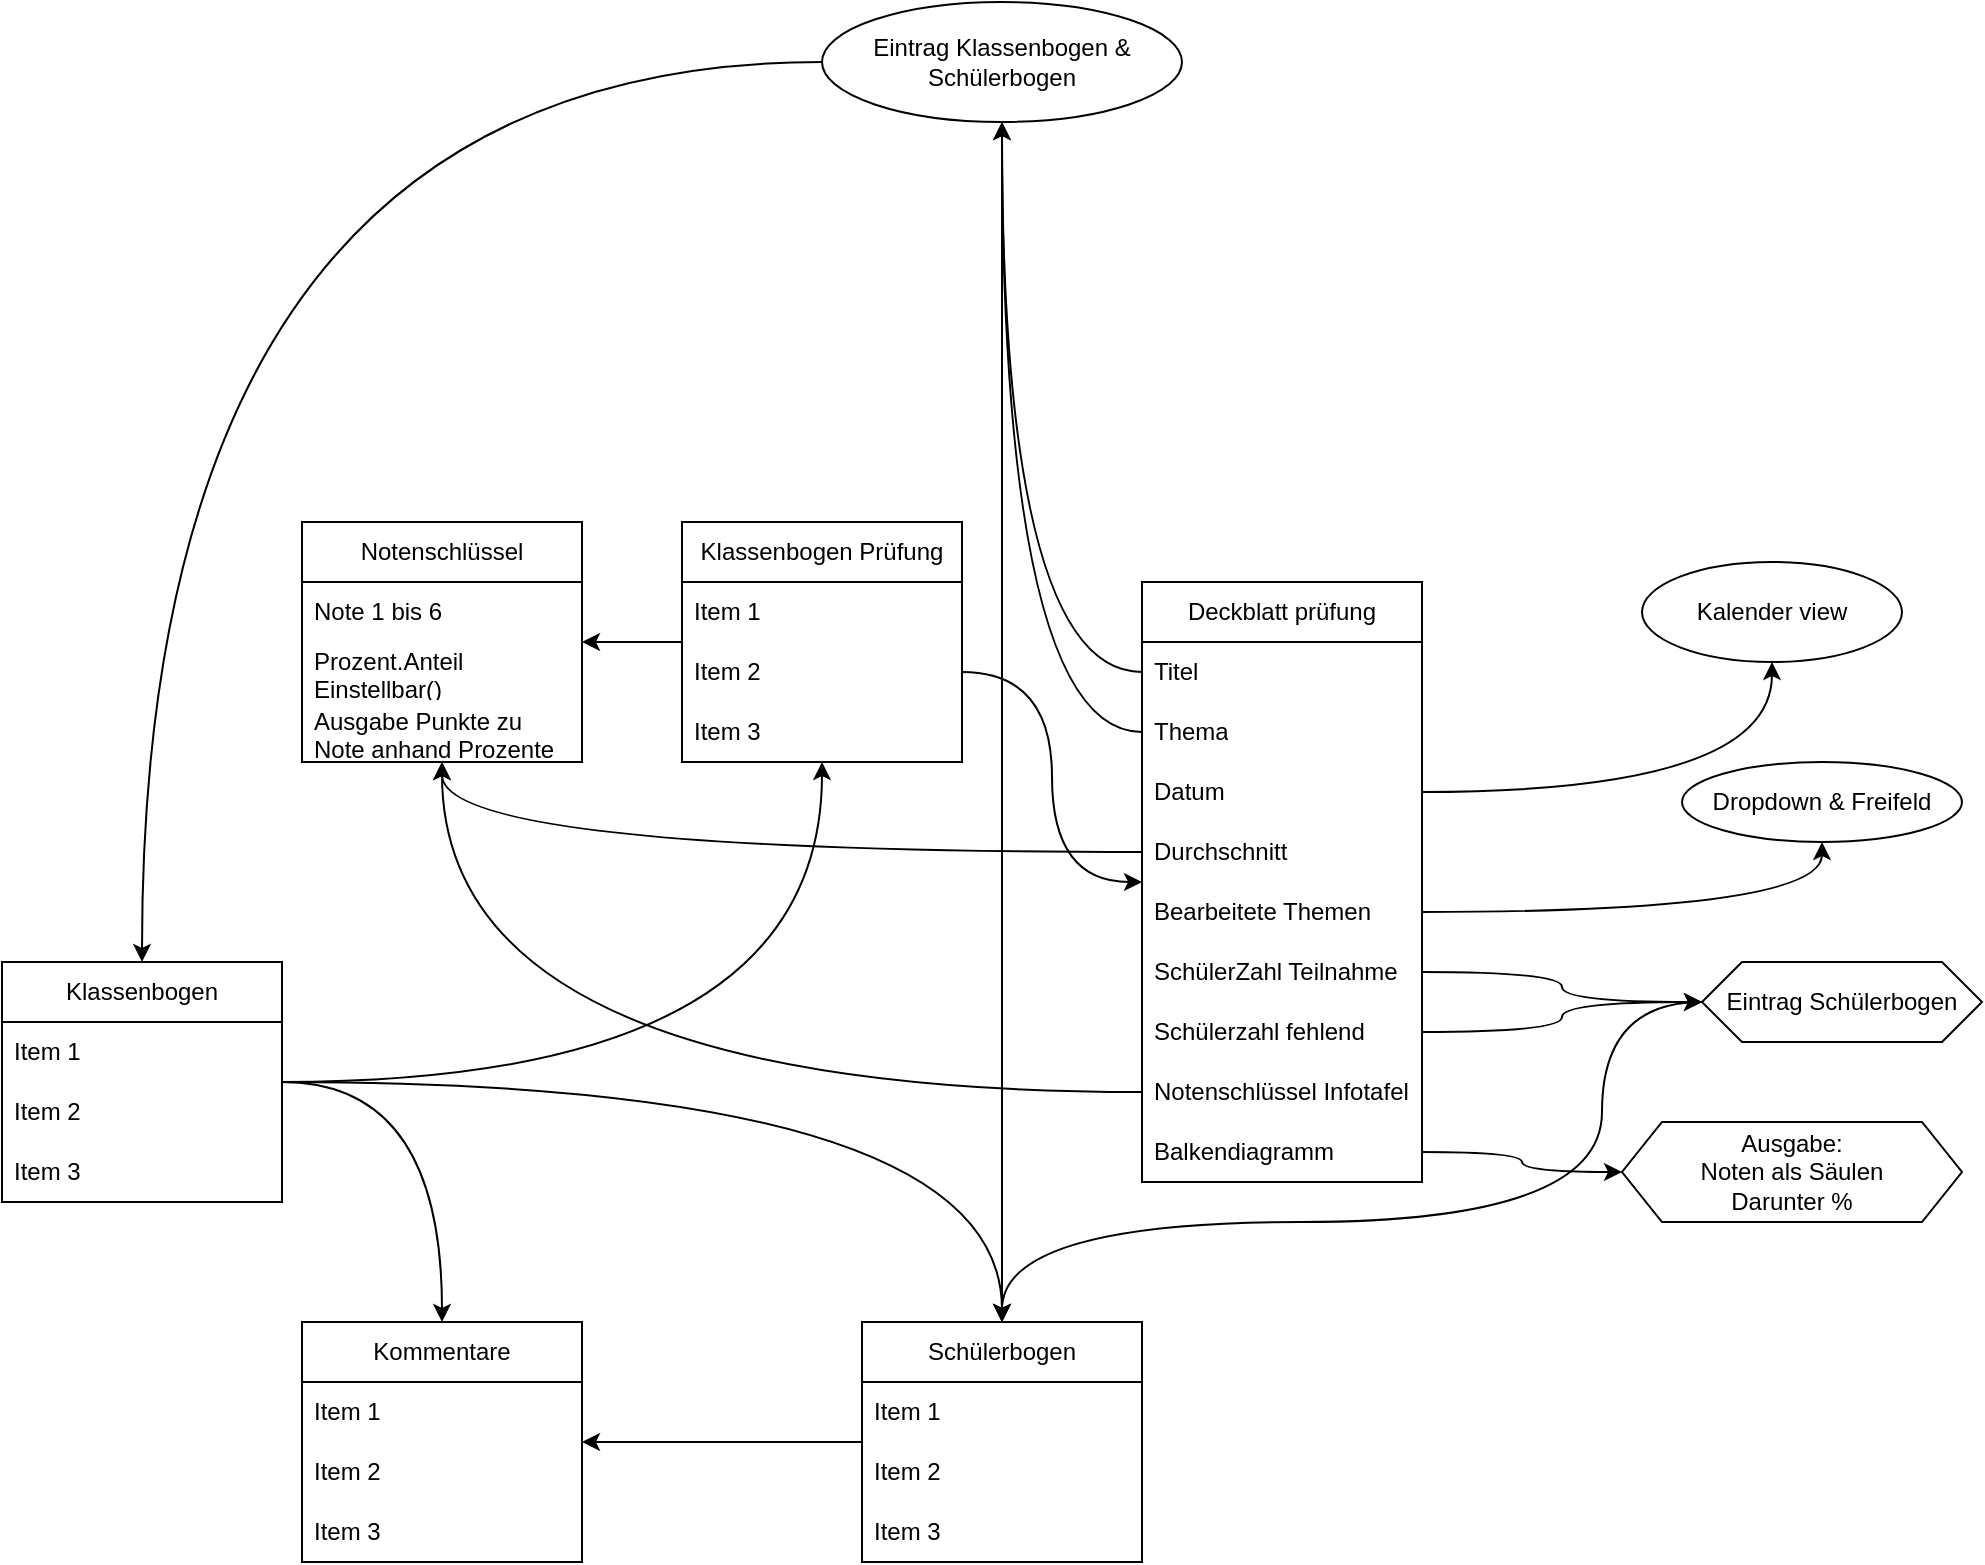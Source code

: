 <mxfile version="21.6.5" type="device">
  <diagram name="Page-1" id="Lhjxjn11m8dIXPZWsh54">
    <mxGraphModel dx="1418" dy="1989" grid="1" gridSize="10" guides="1" tooltips="1" connect="1" arrows="1" fold="1" page="1" pageScale="1" pageWidth="827" pageHeight="1169" math="0" shadow="0">
      <root>
        <mxCell id="0" />
        <mxCell id="1" parent="0" />
        <mxCell id="9q1W04NDtrOZ9_5XP6an-7" value="Deckblatt prüfung" style="swimlane;fontStyle=0;childLayout=stackLayout;horizontal=1;startSize=30;horizontalStack=0;resizeParent=1;resizeParentMax=0;resizeLast=0;collapsible=1;marginBottom=0;whiteSpace=wrap;html=1;" parent="1" vertex="1">
          <mxGeometry x="570" y="140" width="140" height="300" as="geometry">
            <mxRectangle x="470" y="50" width="130" height="30" as="alternateBounds" />
          </mxGeometry>
        </mxCell>
        <mxCell id="9q1W04NDtrOZ9_5XP6an-8" value="Titel" style="text;strokeColor=none;fillColor=none;align=left;verticalAlign=middle;spacingLeft=4;spacingRight=4;overflow=hidden;points=[[0,0.5],[1,0.5]];portConstraint=eastwest;rotatable=0;whiteSpace=wrap;html=1;" parent="9q1W04NDtrOZ9_5XP6an-7" vertex="1">
          <mxGeometry y="30" width="140" height="30" as="geometry" />
        </mxCell>
        <mxCell id="9q1W04NDtrOZ9_5XP6an-9" value="Thema" style="text;strokeColor=none;fillColor=none;align=left;verticalAlign=middle;spacingLeft=4;spacingRight=4;overflow=hidden;points=[[0,0.5],[1,0.5]];portConstraint=eastwest;rotatable=0;whiteSpace=wrap;html=1;" parent="9q1W04NDtrOZ9_5XP6an-7" vertex="1">
          <mxGeometry y="60" width="140" height="30" as="geometry" />
        </mxCell>
        <mxCell id="9q1W04NDtrOZ9_5XP6an-10" value="Datum" style="text;strokeColor=none;fillColor=none;align=left;verticalAlign=middle;spacingLeft=4;spacingRight=4;overflow=hidden;points=[[0,0.5],[1,0.5]];portConstraint=eastwest;rotatable=0;whiteSpace=wrap;html=1;" parent="9q1W04NDtrOZ9_5XP6an-7" vertex="1">
          <mxGeometry y="90" width="140" height="30" as="geometry" />
        </mxCell>
        <mxCell id="9q1W04NDtrOZ9_5XP6an-64" value="Durchschnitt" style="text;strokeColor=none;fillColor=none;align=left;verticalAlign=middle;spacingLeft=4;spacingRight=4;overflow=hidden;points=[[0,0.5],[1,0.5]];portConstraint=eastwest;rotatable=0;whiteSpace=wrap;html=1;" parent="9q1W04NDtrOZ9_5XP6an-7" vertex="1">
          <mxGeometry y="120" width="140" height="30" as="geometry" />
        </mxCell>
        <mxCell id="9q1W04NDtrOZ9_5XP6an-39" value="Bearbeitete Themen" style="text;strokeColor=none;fillColor=none;align=left;verticalAlign=middle;spacingLeft=4;spacingRight=4;overflow=hidden;points=[[0,0.5],[1,0.5]];portConstraint=eastwest;rotatable=0;whiteSpace=wrap;html=1;" parent="9q1W04NDtrOZ9_5XP6an-7" vertex="1">
          <mxGeometry y="150" width="140" height="30" as="geometry" />
        </mxCell>
        <mxCell id="9q1W04NDtrOZ9_5XP6an-40" value="SchülerZahl Teilnahme" style="text;strokeColor=none;fillColor=none;align=left;verticalAlign=middle;spacingLeft=4;spacingRight=4;overflow=hidden;points=[[0,0.5],[1,0.5]];portConstraint=eastwest;rotatable=0;whiteSpace=wrap;html=1;" parent="9q1W04NDtrOZ9_5XP6an-7" vertex="1">
          <mxGeometry y="180" width="140" height="30" as="geometry" />
        </mxCell>
        <mxCell id="9q1W04NDtrOZ9_5XP6an-41" value="Schülerzahl fehlend" style="text;strokeColor=none;fillColor=none;align=left;verticalAlign=middle;spacingLeft=4;spacingRight=4;overflow=hidden;points=[[0,0.5],[1,0.5]];portConstraint=eastwest;rotatable=0;whiteSpace=wrap;html=1;" parent="9q1W04NDtrOZ9_5XP6an-7" vertex="1">
          <mxGeometry y="210" width="140" height="30" as="geometry" />
        </mxCell>
        <mxCell id="9q1W04NDtrOZ9_5XP6an-42" value="Notenschlüssel Infotafel" style="text;strokeColor=none;fillColor=none;align=left;verticalAlign=middle;spacingLeft=4;spacingRight=4;overflow=hidden;points=[[0,0.5],[1,0.5]];portConstraint=eastwest;rotatable=0;whiteSpace=wrap;html=1;" parent="9q1W04NDtrOZ9_5XP6an-7" vertex="1">
          <mxGeometry y="240" width="140" height="30" as="geometry" />
        </mxCell>
        <mxCell id="9q1W04NDtrOZ9_5XP6an-43" value="Balkendiagramm" style="text;strokeColor=none;fillColor=none;align=left;verticalAlign=middle;spacingLeft=4;spacingRight=4;overflow=hidden;points=[[0,0.5],[1,0.5]];portConstraint=eastwest;rotatable=0;whiteSpace=wrap;html=1;" parent="9q1W04NDtrOZ9_5XP6an-7" vertex="1">
          <mxGeometry y="270" width="140" height="30" as="geometry" />
        </mxCell>
        <mxCell id="9q1W04NDtrOZ9_5XP6an-37" value="" style="edgeStyle=orthogonalEdgeStyle;curved=1;rounded=0;orthogonalLoop=1;jettySize=auto;html=1;" parent="1" source="9q1W04NDtrOZ9_5XP6an-11" target="9q1W04NDtrOZ9_5XP6an-23" edge="1">
          <mxGeometry relative="1" as="geometry" />
        </mxCell>
        <mxCell id="9q1W04NDtrOZ9_5XP6an-11" value="Schülerbogen" style="swimlane;fontStyle=0;childLayout=stackLayout;horizontal=1;startSize=30;horizontalStack=0;resizeParent=1;resizeParentMax=0;resizeLast=0;collapsible=1;marginBottom=0;whiteSpace=wrap;html=1;" parent="1" vertex="1">
          <mxGeometry x="430" y="510" width="140" height="120" as="geometry" />
        </mxCell>
        <mxCell id="9q1W04NDtrOZ9_5XP6an-12" value="Item 1" style="text;strokeColor=none;fillColor=none;align=left;verticalAlign=middle;spacingLeft=4;spacingRight=4;overflow=hidden;points=[[0,0.5],[1,0.5]];portConstraint=eastwest;rotatable=0;whiteSpace=wrap;html=1;" parent="9q1W04NDtrOZ9_5XP6an-11" vertex="1">
          <mxGeometry y="30" width="140" height="30" as="geometry" />
        </mxCell>
        <mxCell id="9q1W04NDtrOZ9_5XP6an-13" value="Item 2" style="text;strokeColor=none;fillColor=none;align=left;verticalAlign=middle;spacingLeft=4;spacingRight=4;overflow=hidden;points=[[0,0.5],[1,0.5]];portConstraint=eastwest;rotatable=0;whiteSpace=wrap;html=1;" parent="9q1W04NDtrOZ9_5XP6an-11" vertex="1">
          <mxGeometry y="60" width="140" height="30" as="geometry" />
        </mxCell>
        <mxCell id="9q1W04NDtrOZ9_5XP6an-14" value="Item 3" style="text;strokeColor=none;fillColor=none;align=left;verticalAlign=middle;spacingLeft=4;spacingRight=4;overflow=hidden;points=[[0,0.5],[1,0.5]];portConstraint=eastwest;rotatable=0;whiteSpace=wrap;html=1;" parent="9q1W04NDtrOZ9_5XP6an-11" vertex="1">
          <mxGeometry y="90" width="140" height="30" as="geometry" />
        </mxCell>
        <mxCell id="9q1W04NDtrOZ9_5XP6an-33" value="" style="edgeStyle=orthogonalEdgeStyle;curved=1;rounded=0;orthogonalLoop=1;jettySize=auto;html=1;" parent="1" source="9q1W04NDtrOZ9_5XP6an-15" target="9q1W04NDtrOZ9_5XP6an-11" edge="1">
          <mxGeometry relative="1" as="geometry" />
        </mxCell>
        <mxCell id="9q1W04NDtrOZ9_5XP6an-34" value="" style="edgeStyle=orthogonalEdgeStyle;curved=1;rounded=0;orthogonalLoop=1;jettySize=auto;html=1;" parent="1" source="9q1W04NDtrOZ9_5XP6an-15" target="9q1W04NDtrOZ9_5XP6an-27" edge="1">
          <mxGeometry relative="1" as="geometry" />
        </mxCell>
        <mxCell id="9q1W04NDtrOZ9_5XP6an-36" value="" style="edgeStyle=orthogonalEdgeStyle;curved=1;rounded=0;orthogonalLoop=1;jettySize=auto;html=1;" parent="1" source="9q1W04NDtrOZ9_5XP6an-15" target="9q1W04NDtrOZ9_5XP6an-23" edge="1">
          <mxGeometry relative="1" as="geometry" />
        </mxCell>
        <mxCell id="9q1W04NDtrOZ9_5XP6an-15" value="Klassenbogen" style="swimlane;fontStyle=0;childLayout=stackLayout;horizontal=1;startSize=30;horizontalStack=0;resizeParent=1;resizeParentMax=0;resizeLast=0;collapsible=1;marginBottom=0;whiteSpace=wrap;html=1;" parent="1" vertex="1">
          <mxGeometry y="330" width="140" height="120" as="geometry" />
        </mxCell>
        <mxCell id="9q1W04NDtrOZ9_5XP6an-16" value="Item 1" style="text;strokeColor=none;fillColor=none;align=left;verticalAlign=middle;spacingLeft=4;spacingRight=4;overflow=hidden;points=[[0,0.5],[1,0.5]];portConstraint=eastwest;rotatable=0;whiteSpace=wrap;html=1;" parent="9q1W04NDtrOZ9_5XP6an-15" vertex="1">
          <mxGeometry y="30" width="140" height="30" as="geometry" />
        </mxCell>
        <mxCell id="9q1W04NDtrOZ9_5XP6an-17" value="Item 2" style="text;strokeColor=none;fillColor=none;align=left;verticalAlign=middle;spacingLeft=4;spacingRight=4;overflow=hidden;points=[[0,0.5],[1,0.5]];portConstraint=eastwest;rotatable=0;whiteSpace=wrap;html=1;" parent="9q1W04NDtrOZ9_5XP6an-15" vertex="1">
          <mxGeometry y="60" width="140" height="30" as="geometry" />
        </mxCell>
        <mxCell id="9q1W04NDtrOZ9_5XP6an-18" value="Item 3" style="text;strokeColor=none;fillColor=none;align=left;verticalAlign=middle;spacingLeft=4;spacingRight=4;overflow=hidden;points=[[0,0.5],[1,0.5]];portConstraint=eastwest;rotatable=0;whiteSpace=wrap;html=1;" parent="9q1W04NDtrOZ9_5XP6an-15" vertex="1">
          <mxGeometry y="90" width="140" height="30" as="geometry" />
        </mxCell>
        <mxCell id="9q1W04NDtrOZ9_5XP6an-19" value="Notenschlüssel" style="swimlane;fontStyle=0;childLayout=stackLayout;horizontal=1;startSize=30;horizontalStack=0;resizeParent=1;resizeParentMax=0;resizeLast=0;collapsible=1;marginBottom=0;whiteSpace=wrap;html=1;" parent="1" vertex="1">
          <mxGeometry x="150" y="110" width="140" height="120" as="geometry" />
        </mxCell>
        <mxCell id="9q1W04NDtrOZ9_5XP6an-20" value="Note 1 bis 6" style="text;strokeColor=none;fillColor=none;align=left;verticalAlign=middle;spacingLeft=4;spacingRight=4;overflow=hidden;points=[[0,0.5],[1,0.5]];portConstraint=eastwest;rotatable=0;whiteSpace=wrap;html=1;" parent="9q1W04NDtrOZ9_5XP6an-19" vertex="1">
          <mxGeometry y="30" width="140" height="30" as="geometry" />
        </mxCell>
        <mxCell id="9q1W04NDtrOZ9_5XP6an-21" value="Prozent.Anteil Einstellbar()" style="text;strokeColor=none;fillColor=none;align=left;verticalAlign=middle;spacingLeft=4;spacingRight=4;overflow=hidden;points=[[0,0.5],[1,0.5]];portConstraint=eastwest;rotatable=0;whiteSpace=wrap;html=1;" parent="9q1W04NDtrOZ9_5XP6an-19" vertex="1">
          <mxGeometry y="60" width="140" height="30" as="geometry" />
        </mxCell>
        <mxCell id="9q1W04NDtrOZ9_5XP6an-22" value="Ausgabe Punkte zu Note anhand Prozente" style="text;strokeColor=none;fillColor=none;align=left;verticalAlign=middle;spacingLeft=4;spacingRight=4;overflow=hidden;points=[[0,0.5],[1,0.5]];portConstraint=eastwest;rotatable=0;whiteSpace=wrap;html=1;" parent="9q1W04NDtrOZ9_5XP6an-19" vertex="1">
          <mxGeometry y="90" width="140" height="30" as="geometry" />
        </mxCell>
        <mxCell id="9q1W04NDtrOZ9_5XP6an-23" value="Kommentare" style="swimlane;fontStyle=0;childLayout=stackLayout;horizontal=1;startSize=30;horizontalStack=0;resizeParent=1;resizeParentMax=0;resizeLast=0;collapsible=1;marginBottom=0;whiteSpace=wrap;html=1;" parent="1" vertex="1">
          <mxGeometry x="150" y="510" width="140" height="120" as="geometry" />
        </mxCell>
        <mxCell id="9q1W04NDtrOZ9_5XP6an-24" value="Item 1" style="text;strokeColor=none;fillColor=none;align=left;verticalAlign=middle;spacingLeft=4;spacingRight=4;overflow=hidden;points=[[0,0.5],[1,0.5]];portConstraint=eastwest;rotatable=0;whiteSpace=wrap;html=1;" parent="9q1W04NDtrOZ9_5XP6an-23" vertex="1">
          <mxGeometry y="30" width="140" height="30" as="geometry" />
        </mxCell>
        <mxCell id="9q1W04NDtrOZ9_5XP6an-25" value="Item 2" style="text;strokeColor=none;fillColor=none;align=left;verticalAlign=middle;spacingLeft=4;spacingRight=4;overflow=hidden;points=[[0,0.5],[1,0.5]];portConstraint=eastwest;rotatable=0;whiteSpace=wrap;html=1;" parent="9q1W04NDtrOZ9_5XP6an-23" vertex="1">
          <mxGeometry y="60" width="140" height="30" as="geometry" />
        </mxCell>
        <mxCell id="9q1W04NDtrOZ9_5XP6an-26" value="Item 3" style="text;strokeColor=none;fillColor=none;align=left;verticalAlign=middle;spacingLeft=4;spacingRight=4;overflow=hidden;points=[[0,0.5],[1,0.5]];portConstraint=eastwest;rotatable=0;whiteSpace=wrap;html=1;" parent="9q1W04NDtrOZ9_5XP6an-23" vertex="1">
          <mxGeometry y="90" width="140" height="30" as="geometry" />
        </mxCell>
        <mxCell id="9q1W04NDtrOZ9_5XP6an-38" value="" style="edgeStyle=orthogonalEdgeStyle;curved=1;rounded=0;orthogonalLoop=1;jettySize=auto;html=1;" parent="1" source="9q1W04NDtrOZ9_5XP6an-27" target="9q1W04NDtrOZ9_5XP6an-19" edge="1">
          <mxGeometry x="-0.259" y="30" relative="1" as="geometry">
            <mxPoint as="offset" />
          </mxGeometry>
        </mxCell>
        <mxCell id="9q1W04NDtrOZ9_5XP6an-27" value="Klassenbogen Prüfung" style="swimlane;fontStyle=0;childLayout=stackLayout;horizontal=1;startSize=30;horizontalStack=0;resizeParent=1;resizeParentMax=0;resizeLast=0;collapsible=1;marginBottom=0;whiteSpace=wrap;html=1;" parent="1" vertex="1">
          <mxGeometry x="340" y="110" width="140" height="120" as="geometry" />
        </mxCell>
        <mxCell id="9q1W04NDtrOZ9_5XP6an-28" value="Item 1" style="text;strokeColor=none;fillColor=none;align=left;verticalAlign=middle;spacingLeft=4;spacingRight=4;overflow=hidden;points=[[0,0.5],[1,0.5]];portConstraint=eastwest;rotatable=0;whiteSpace=wrap;html=1;" parent="9q1W04NDtrOZ9_5XP6an-27" vertex="1">
          <mxGeometry y="30" width="140" height="30" as="geometry" />
        </mxCell>
        <mxCell id="9q1W04NDtrOZ9_5XP6an-29" value="Item 2" style="text;strokeColor=none;fillColor=none;align=left;verticalAlign=middle;spacingLeft=4;spacingRight=4;overflow=hidden;points=[[0,0.5],[1,0.5]];portConstraint=eastwest;rotatable=0;whiteSpace=wrap;html=1;" parent="9q1W04NDtrOZ9_5XP6an-27" vertex="1">
          <mxGeometry y="60" width="140" height="30" as="geometry" />
        </mxCell>
        <mxCell id="9q1W04NDtrOZ9_5XP6an-30" value="Item 3" style="text;strokeColor=none;fillColor=none;align=left;verticalAlign=middle;spacingLeft=4;spacingRight=4;overflow=hidden;points=[[0,0.5],[1,0.5]];portConstraint=eastwest;rotatable=0;whiteSpace=wrap;html=1;" parent="9q1W04NDtrOZ9_5XP6an-27" vertex="1">
          <mxGeometry y="90" width="140" height="30" as="geometry" />
        </mxCell>
        <mxCell id="9q1W04NDtrOZ9_5XP6an-32" value="" style="edgeStyle=orthogonalEdgeStyle;curved=1;rounded=0;orthogonalLoop=1;jettySize=auto;html=1;" parent="1" source="9q1W04NDtrOZ9_5XP6an-29" target="9q1W04NDtrOZ9_5XP6an-7" edge="1">
          <mxGeometry relative="1" as="geometry" />
        </mxCell>
        <mxCell id="9q1W04NDtrOZ9_5XP6an-46" value="" style="edgeStyle=orthogonalEdgeStyle;curved=1;rounded=0;orthogonalLoop=1;jettySize=auto;html=1;" parent="1" source="9q1W04NDtrOZ9_5XP6an-42" target="9q1W04NDtrOZ9_5XP6an-19" edge="1">
          <mxGeometry x="0.002" relative="1" as="geometry">
            <mxPoint as="offset" />
          </mxGeometry>
        </mxCell>
        <mxCell id="9q1W04NDtrOZ9_5XP6an-47" value="Ausgabe:&lt;br&gt;Noten als Säulen&lt;br&gt;Darunter %" style="shape=hexagon;perimeter=hexagonPerimeter2;whiteSpace=wrap;html=1;fixedSize=1;" parent="1" vertex="1">
          <mxGeometry x="810" y="410" width="170" height="50" as="geometry" />
        </mxCell>
        <mxCell id="9q1W04NDtrOZ9_5XP6an-48" style="edgeStyle=orthogonalEdgeStyle;curved=1;rounded=0;orthogonalLoop=1;jettySize=auto;html=1;" parent="1" source="9q1W04NDtrOZ9_5XP6an-43" target="9q1W04NDtrOZ9_5XP6an-47" edge="1">
          <mxGeometry relative="1" as="geometry" />
        </mxCell>
        <mxCell id="9q1W04NDtrOZ9_5XP6an-50" value="Dropdown &amp;amp; Freifeld" style="ellipse;whiteSpace=wrap;html=1;" parent="1" vertex="1">
          <mxGeometry x="840" y="230" width="140" height="40" as="geometry" />
        </mxCell>
        <mxCell id="9q1W04NDtrOZ9_5XP6an-51" style="edgeStyle=orthogonalEdgeStyle;curved=1;rounded=0;orthogonalLoop=1;jettySize=auto;html=1;" parent="1" source="9q1W04NDtrOZ9_5XP6an-39" target="9q1W04NDtrOZ9_5XP6an-50" edge="1">
          <mxGeometry relative="1" as="geometry" />
        </mxCell>
        <mxCell id="9q1W04NDtrOZ9_5XP6an-52" value="Kalender view" style="ellipse;whiteSpace=wrap;html=1;" parent="1" vertex="1">
          <mxGeometry x="820" y="130" width="130" height="50" as="geometry" />
        </mxCell>
        <mxCell id="9q1W04NDtrOZ9_5XP6an-53" value="" style="edgeStyle=orthogonalEdgeStyle;curved=1;rounded=0;orthogonalLoop=1;jettySize=auto;html=1;" parent="1" source="9q1W04NDtrOZ9_5XP6an-10" target="9q1W04NDtrOZ9_5XP6an-52" edge="1">
          <mxGeometry relative="1" as="geometry" />
        </mxCell>
        <mxCell id="9q1W04NDtrOZ9_5XP6an-56" style="edgeStyle=orthogonalEdgeStyle;curved=1;rounded=0;orthogonalLoop=1;jettySize=auto;html=1;" parent="1" source="9q1W04NDtrOZ9_5XP6an-54" target="9q1W04NDtrOZ9_5XP6an-11" edge="1">
          <mxGeometry relative="1" as="geometry">
            <Array as="points">
              <mxPoint x="800" y="350" />
              <mxPoint x="800" y="460" />
              <mxPoint x="500" y="460" />
            </Array>
          </mxGeometry>
        </mxCell>
        <mxCell id="9q1W04NDtrOZ9_5XP6an-54" value="Eintrag Schülerbogen" style="shape=hexagon;perimeter=hexagonPerimeter2;whiteSpace=wrap;html=1;fixedSize=1;" parent="1" vertex="1">
          <mxGeometry x="850" y="330" width="140" height="40" as="geometry" />
        </mxCell>
        <mxCell id="9q1W04NDtrOZ9_5XP6an-55" style="edgeStyle=orthogonalEdgeStyle;curved=1;rounded=0;orthogonalLoop=1;jettySize=auto;html=1;" parent="1" source="9q1W04NDtrOZ9_5XP6an-41" target="9q1W04NDtrOZ9_5XP6an-54" edge="1">
          <mxGeometry relative="1" as="geometry" />
        </mxCell>
        <mxCell id="9q1W04NDtrOZ9_5XP6an-61" style="edgeStyle=orthogonalEdgeStyle;curved=1;rounded=0;orthogonalLoop=1;jettySize=auto;html=1;" parent="1" source="9q1W04NDtrOZ9_5XP6an-57" target="9q1W04NDtrOZ9_5XP6an-15" edge="1">
          <mxGeometry relative="1" as="geometry" />
        </mxCell>
        <mxCell id="9q1W04NDtrOZ9_5XP6an-62" style="edgeStyle=orthogonalEdgeStyle;curved=1;rounded=0;orthogonalLoop=1;jettySize=auto;html=1;" parent="1" source="9q1W04NDtrOZ9_5XP6an-57" target="9q1W04NDtrOZ9_5XP6an-11" edge="1">
          <mxGeometry relative="1" as="geometry" />
        </mxCell>
        <mxCell id="9q1W04NDtrOZ9_5XP6an-57" value="Eintrag Klassenbogen &amp;amp; Schülerbogen" style="ellipse;whiteSpace=wrap;html=1;" parent="1" vertex="1">
          <mxGeometry x="410" y="-150" width="180" height="60" as="geometry" />
        </mxCell>
        <mxCell id="9q1W04NDtrOZ9_5XP6an-59" style="edgeStyle=orthogonalEdgeStyle;curved=1;rounded=0;orthogonalLoop=1;jettySize=auto;html=1;" parent="1" source="9q1W04NDtrOZ9_5XP6an-8" target="9q1W04NDtrOZ9_5XP6an-57" edge="1">
          <mxGeometry relative="1" as="geometry" />
        </mxCell>
        <mxCell id="9q1W04NDtrOZ9_5XP6an-60" style="edgeStyle=orthogonalEdgeStyle;curved=1;rounded=0;orthogonalLoop=1;jettySize=auto;html=1;" parent="1" source="9q1W04NDtrOZ9_5XP6an-9" target="9q1W04NDtrOZ9_5XP6an-57" edge="1">
          <mxGeometry relative="1" as="geometry" />
        </mxCell>
        <mxCell id="9q1W04NDtrOZ9_5XP6an-63" style="edgeStyle=orthogonalEdgeStyle;curved=1;rounded=0;orthogonalLoop=1;jettySize=auto;html=1;" parent="1" source="9q1W04NDtrOZ9_5XP6an-40" target="9q1W04NDtrOZ9_5XP6an-54" edge="1">
          <mxGeometry relative="1" as="geometry" />
        </mxCell>
        <mxCell id="9q1W04NDtrOZ9_5XP6an-65" style="edgeStyle=orthogonalEdgeStyle;curved=1;rounded=0;orthogonalLoop=1;jettySize=auto;html=1;" parent="1" source="9q1W04NDtrOZ9_5XP6an-64" target="9q1W04NDtrOZ9_5XP6an-19" edge="1">
          <mxGeometry relative="1" as="geometry" />
        </mxCell>
      </root>
    </mxGraphModel>
  </diagram>
</mxfile>
